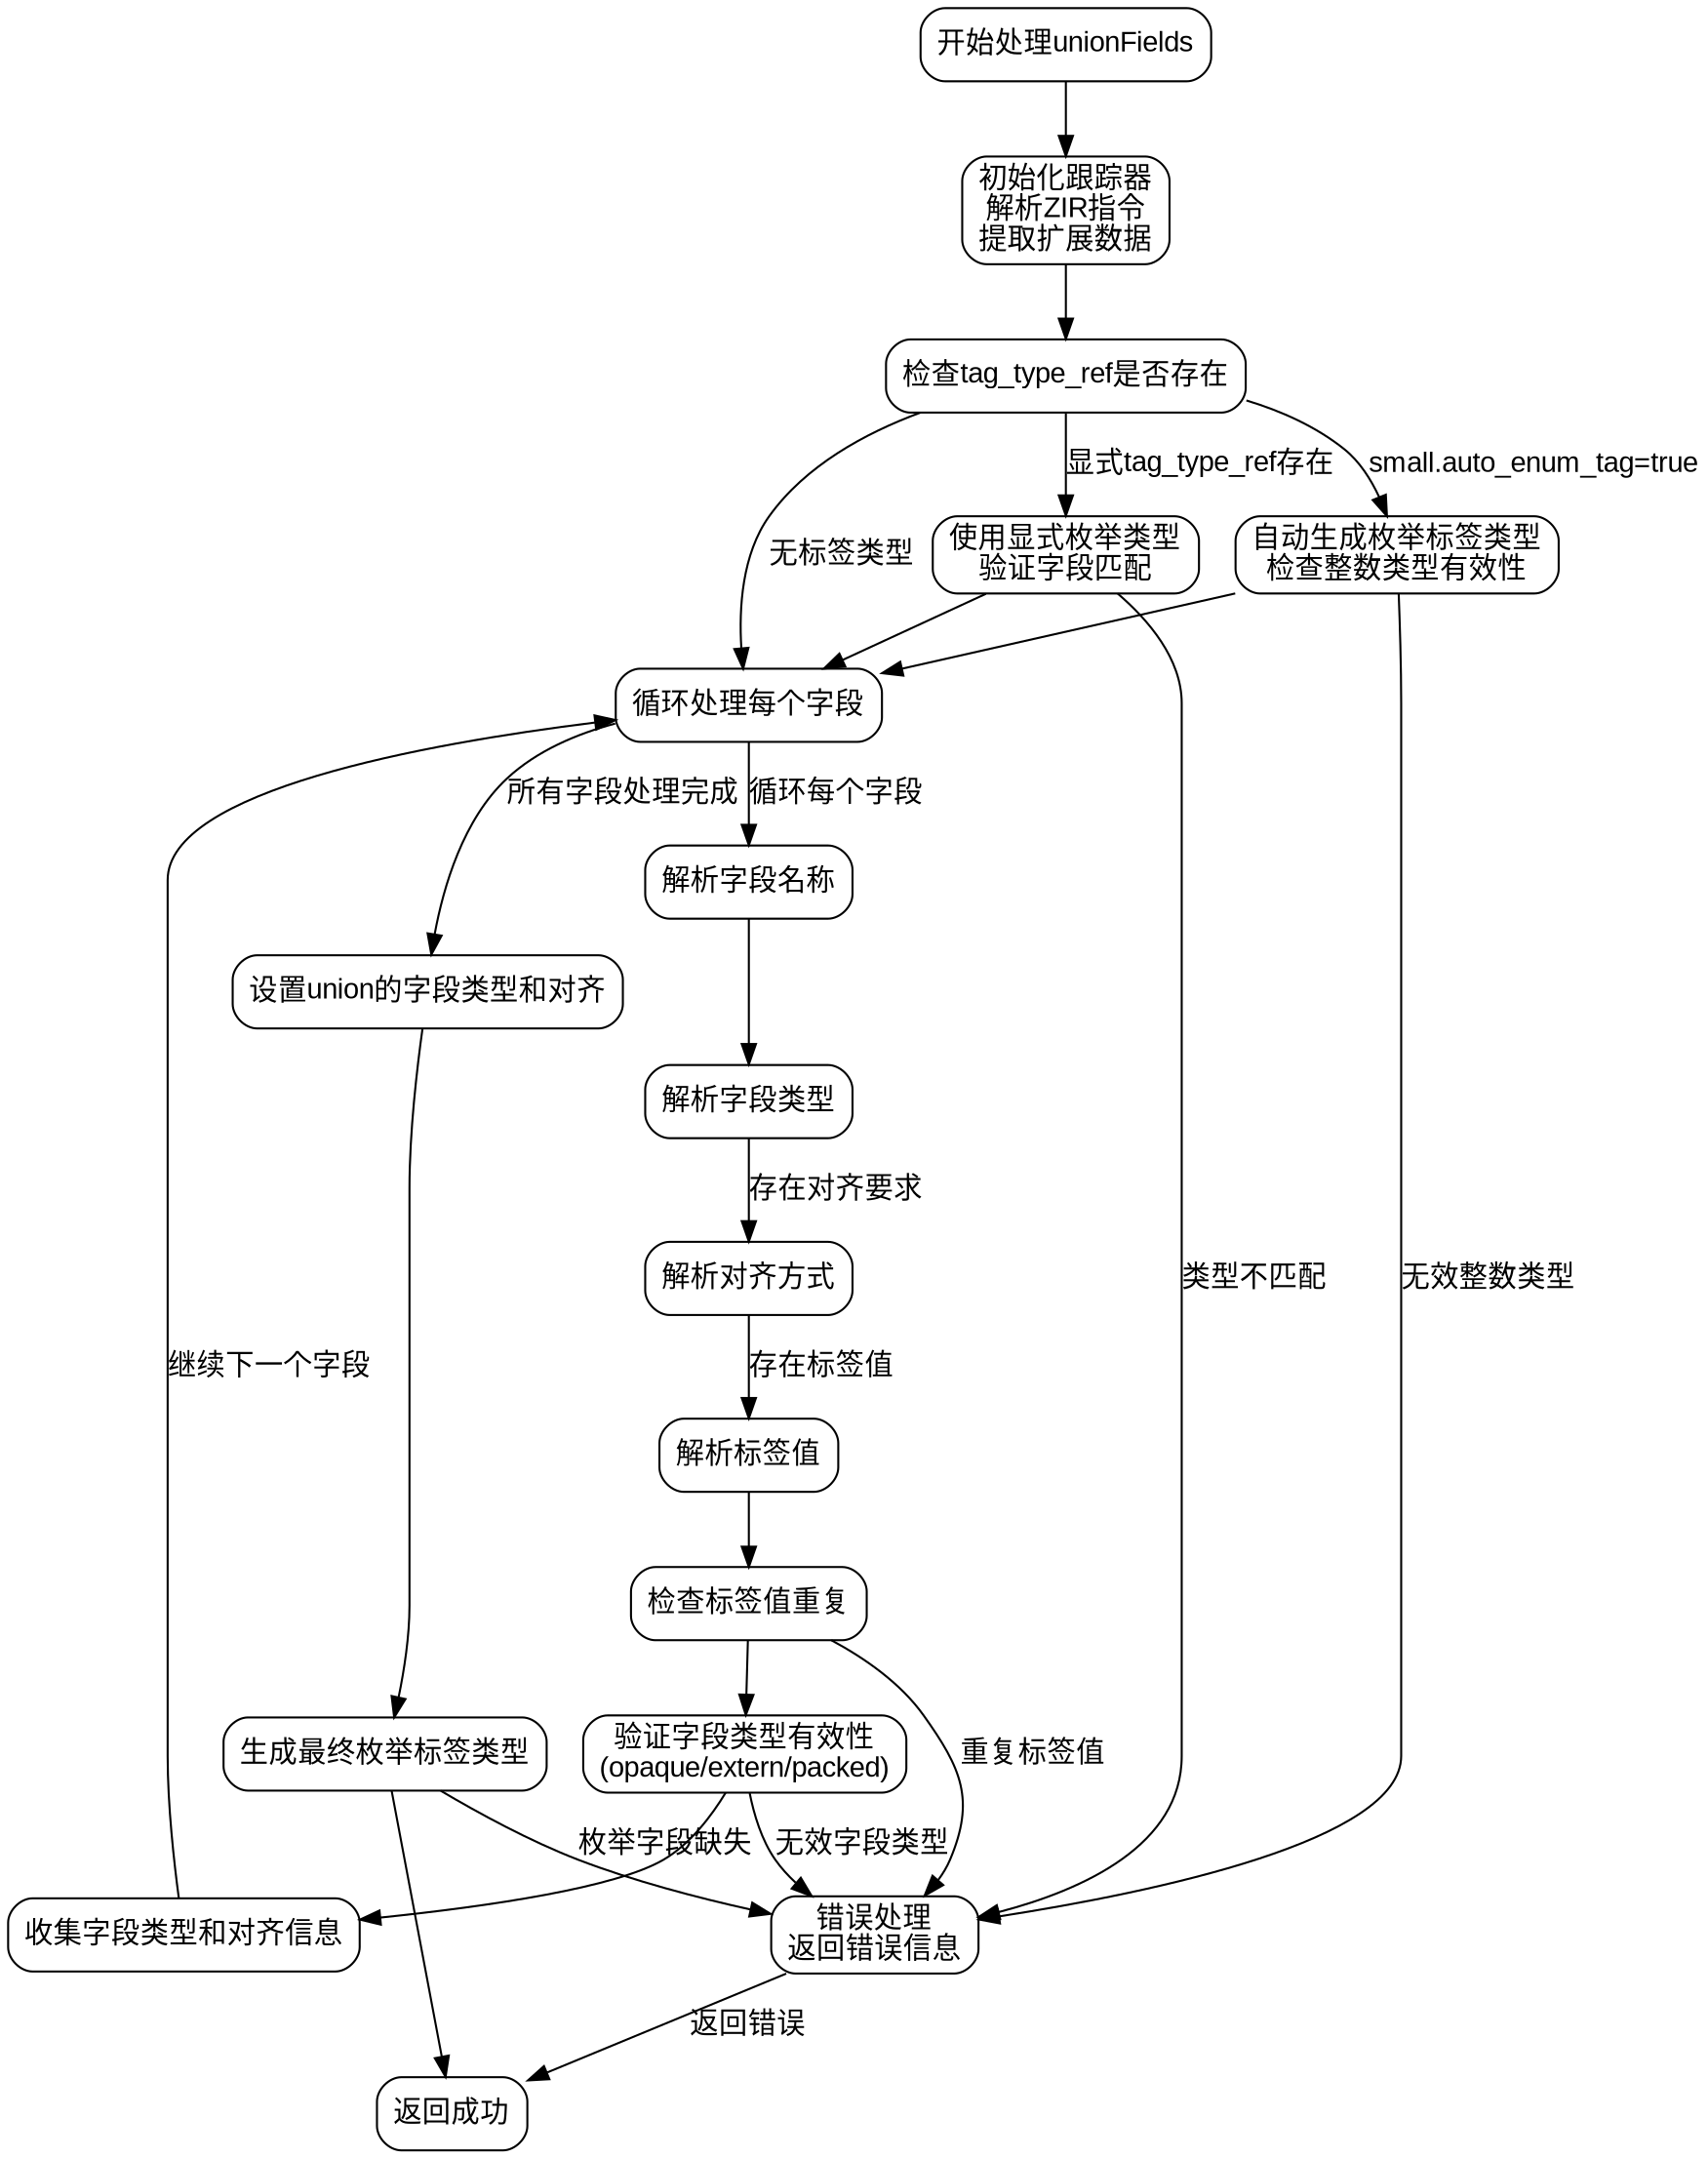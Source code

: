 
digraph flowchart {
    node [shape=rectangle, style="rounded", fontname="Arial"];
    edge [fontname="Arial"];

    start [label="开始处理unionFields"];
    init [label="初始化跟踪器\n解析ZIR指令\n提取扩展数据"];
    check_tag_type [label="检查tag_type_ref是否存在"];
    handle_auto_enum [label="自动生成枚举标签类型\n检查整数类型有效性"];
    handle_explicit_tag [label="使用显式枚举类型\n验证字段匹配"];
    process_fields [label="循环处理每个字段"];
    field_name [label="解析字段名称"];
    field_type [label="解析字段类型"];
    field_align [label="解析对齐方式"];
    field_tag [label="解析标签值"];
    check_duplicate_tag [label="检查标签值重复"];
    validate_field_type [label="验证字段类型有效性\n(opaque/extern/packed)"];
    collect_types [label="收集字段类型和对齐信息"];
    set_fields [label="设置union的字段类型和对齐"];
    generate_tag [label="生成最终枚举标签类型"];
    error_handling [label="错误处理\n返回错误信息"];
    end [label="返回成功"];

    start -> init;
    init -> check_tag_type;

    check_tag_type -> handle_auto_enum [label="small.auto_enum_tag=true"];
    check_tag_type -> handle_explicit_tag [label="显式tag_type_ref存在"];
    check_tag_type -> process_fields [label="无标签类型"];

    handle_auto_enum -> process_fields;
    handle_explicit_tag -> process_fields;

    process_fields -> field_name [label="循环每个字段"];
    field_name -> field_type;
    field_type -> field_align [label="存在对齐要求"];
    field_align -> field_tag [label="存在标签值"];
    field_tag -> check_duplicate_tag;
    check_duplicate_tag -> validate_field_type;
    validate_field_type -> collect_types;

    collect_types -> process_fields [label="继续下一个字段"];

    process_fields -> set_fields [label="所有字段处理完成"];
    set_fields -> generate_tag;
    generate_tag -> end;

    // 错误处理路径
    handle_auto_enum -> error_handling [label="无效整数类型"];
    handle_explicit_tag -> error_handling [label="类型不匹配"];
    check_duplicate_tag -> error_handling [label="重复标签值"];
    validate_field_type -> error_handling [label="无效字段类型"];
    generate_tag -> error_handling [label="枚举字段缺失"];
    error_handling -> end [label="返回错误"];
}

